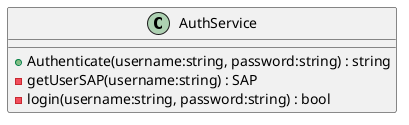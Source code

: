 @startuml
class AuthService {
    + Authenticate(username:string, password:string) : string
    - getUserSAP(username:string) : SAP
    - login(username:string, password:string) : bool
}
@enduml

